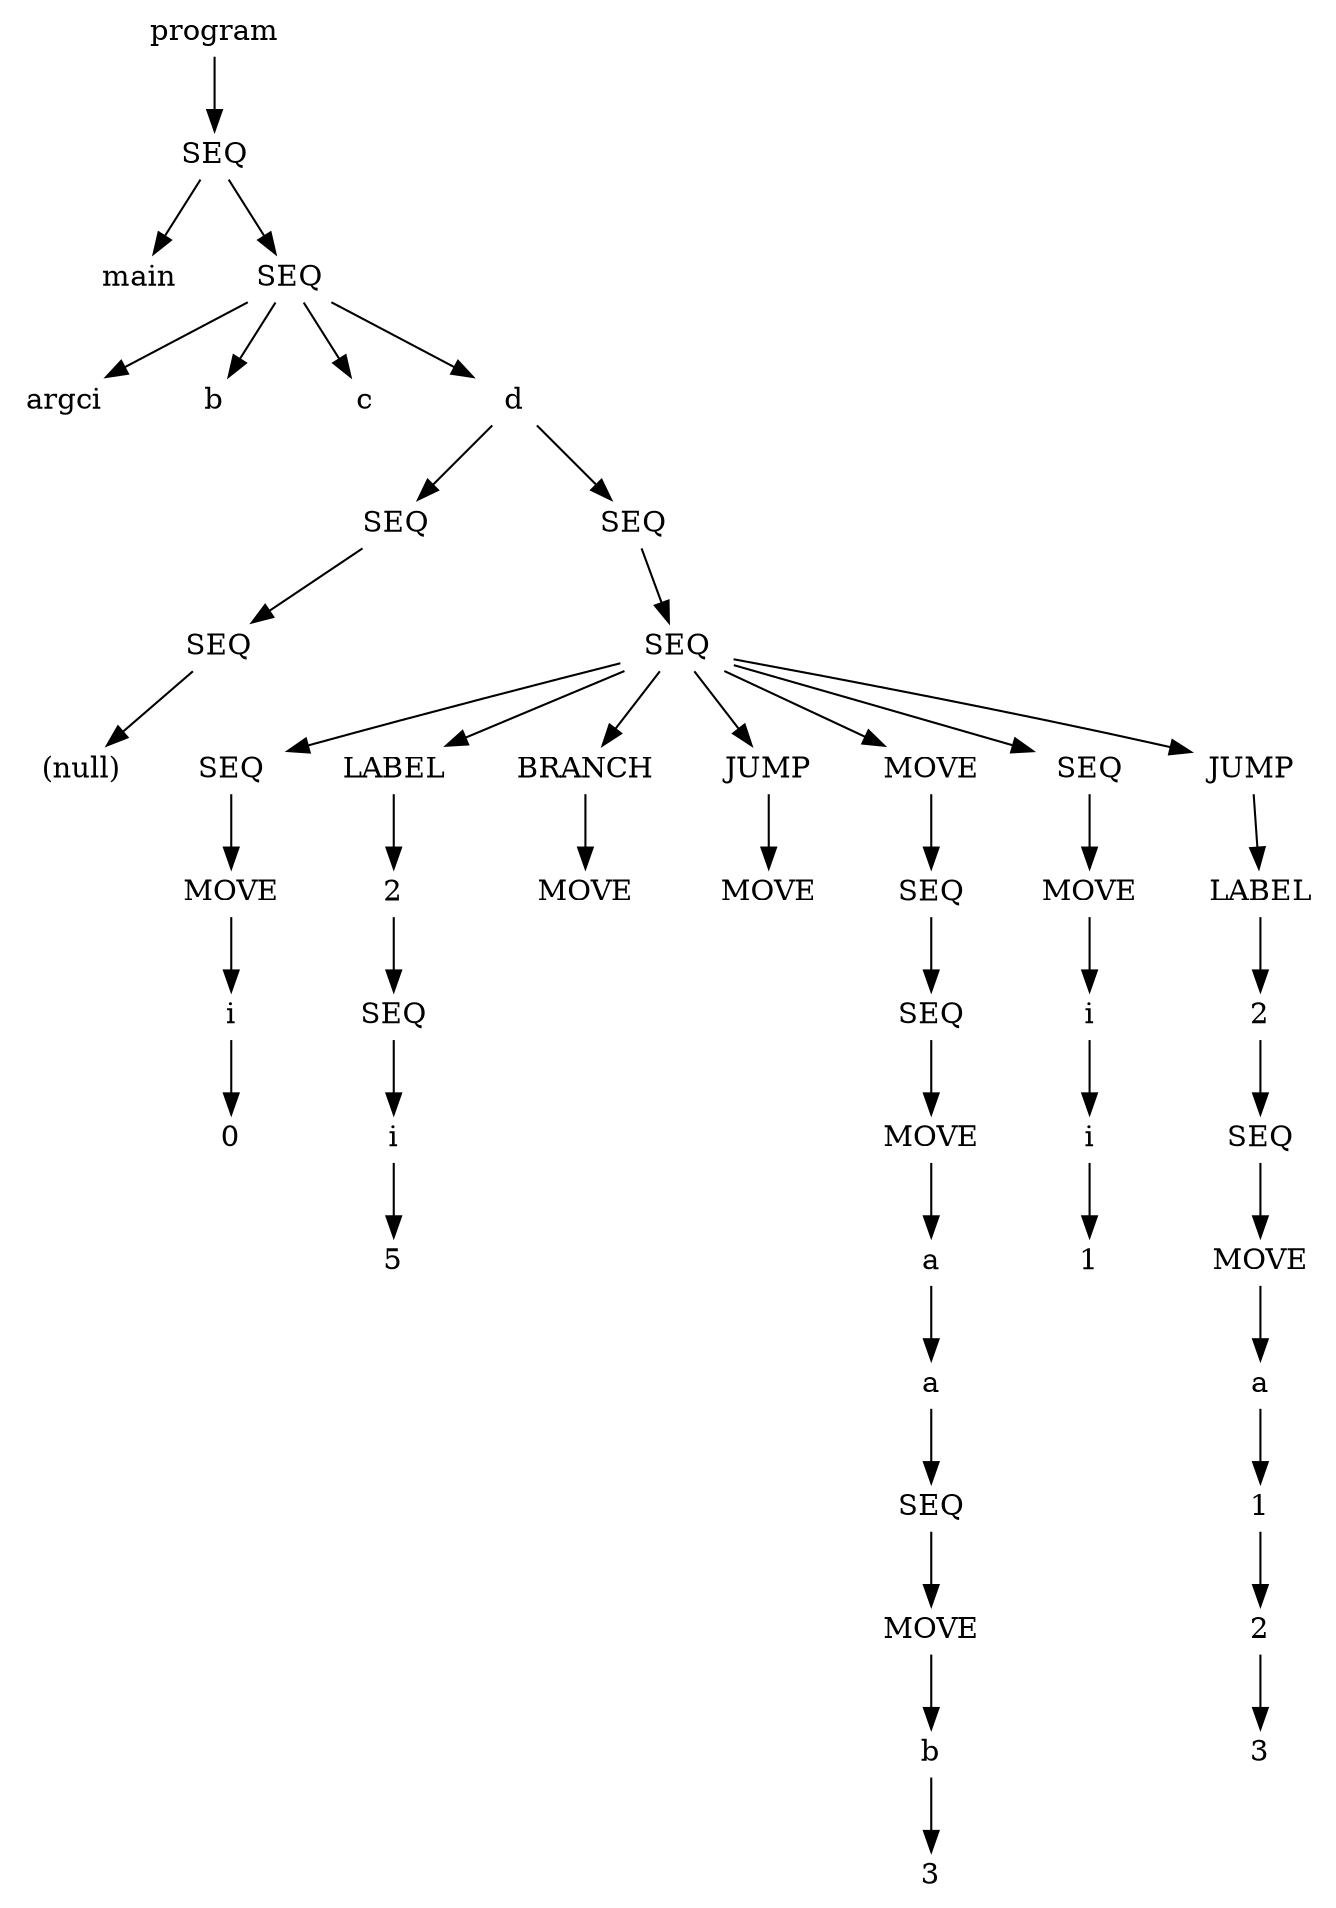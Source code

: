 digraph G{
	node0[shape=plaintext, label="program", height=.3];
	node1[shape=plaintext, label="SEQ", height=.3];
	node0->node1;
	node2[shape=plaintext, label="main", height=.3];
	node1->node2;
	node3[shape=plaintext, label="SEQ", height=.3];
	node1->node3;
	node4[shape=plaintext, label="argci", height=.3];
	node3->node4;
	node5[shape=plaintext, label="b", height=.3];
	node3->node5;
	node6[shape=plaintext, label="c", height=.3];
	node3->node6;
	node7[shape=plaintext, label="d", height=.3];
	node3->node7;
	node8[shape=plaintext, label="SEQ", height=.3];
	node7->node8;
	node9[shape=plaintext, label="SEQ", height=.3];
	node8->node9;
	node10[shape=plaintext, label="(null)", height=.3];
	node9->node10;
	node11[shape=plaintext, label="SEQ", height=.3];
	node7->node11;
	node12[shape=plaintext, label="SEQ", height=.3];
	node11->node12;
	node13[shape=plaintext, label="SEQ", height=.3];
	node12->node13;
	node14[shape=plaintext, label="MOVE", height=.3];
	node13->node14;
	node15[shape=plaintext, label="i", height=.3];
	node14->node15;
	node16[shape=plaintext, label="0", height=.3];
	node15->node16;
	node17[shape=plaintext, label="LABEL", height=.3];
	node18[shape=plaintext, label="2", height=.3];
	node12->node17;
	node17->node18;
	node19[shape=plaintext, label="SEQ", height=.3];
	node18->node19;
	node20[shape=plaintext, label="i", height=.3];
	node19->node20;
	node21[shape=plaintext, label="5", height=.3];
	node20->node21;
	node22[shape=plaintext, label="BRANCH", height=.3];
	node12->node22;
	node23[shape=plaintext, label="MOVE", height=.3];
	node22->node23;
	node24[shape=plaintext, label="JUMP", height=.3];
	node12->node24;
	node25[shape=plaintext, label="MOVE", height=.3];
	node24->node25;
	node26[shape=plaintext, label="MOVE", height=.3];
	node12->node26;
	node27[shape=plaintext, label="SEQ", height=.3];
	node26->node27;
	node28[shape=plaintext, label="SEQ", height=.3];
	node27->node28;
	node29[shape=plaintext, label="MOVE", height=.3];
	node28->node29;
	node30[shape=plaintext, label="a", height=.3];
	node29->node30;
	node31[shape=plaintext, label="a", height=.3];
	node30->node31;
	node32[shape=plaintext, label="SEQ", height=.3];
	node31->node32;
	node33[shape=plaintext, label="MOVE", height=.3];
	node32->node33;
	node34[shape=plaintext, label="b", height=.3];
	node33->node34;
	node35[shape=plaintext, label="3", height=.3];
	node34->node35;
	node36[shape=plaintext, label="SEQ", height=.3];
	node12->node36;
	node37[shape=plaintext, label="MOVE", height=.3];
	node36->node37;
	node38[shape=plaintext, label="i", height=.3];
	node37->node38;
	node39[shape=plaintext, label="i", height=.3];
	node38->node39;
	node40[shape=plaintext, label="1", height=.3];
	node39->node40;
	node41[shape=plaintext, label="JUMP", height=.3];
	node12->node41;
	node42[shape=plaintext, label="LABEL", height=.3];
	node43[shape=plaintext, label="2", height=.3];
	node41->node42;
	node42->node43;
	node44[shape=plaintext, label="SEQ", height=.3];
	node43->node44;
	node45[shape=plaintext, label="MOVE", height=.3];
	node44->node45;
	node46[shape=plaintext, label="a", height=.3];
	node45->node46;
	node47[shape=plaintext, label="1", height=.3];
	node46->node47;
	node48[shape=plaintext, label="2", height=.3];
	node47->node48;
	node49[shape=plaintext, label="3", height=.3];
	node48->node49;
}
